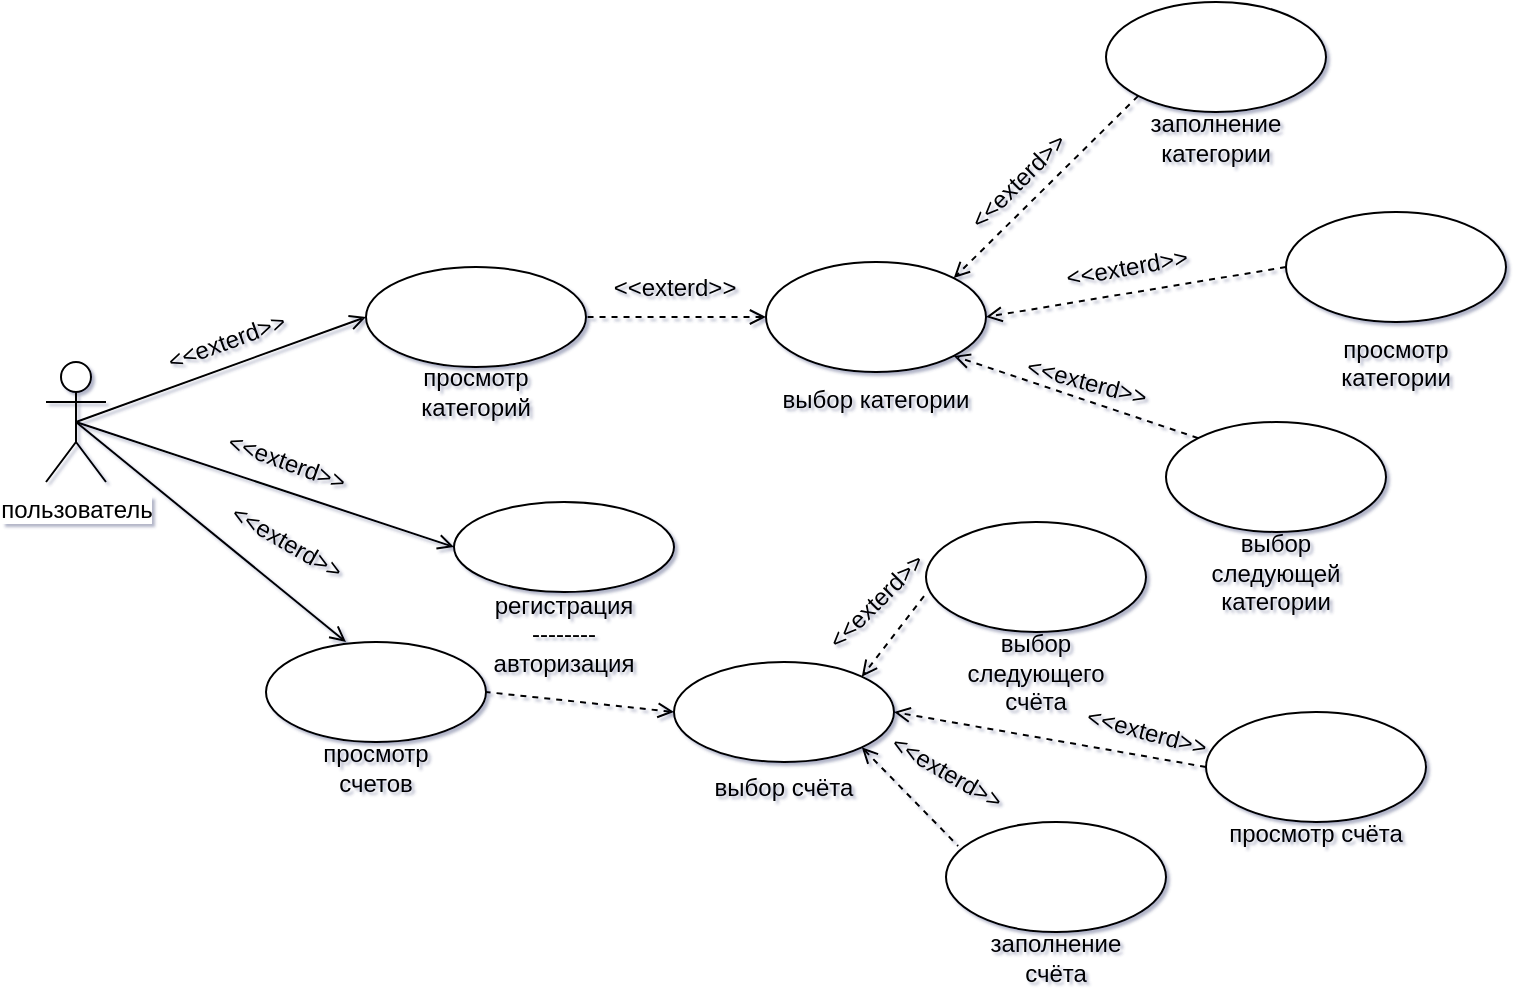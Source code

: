 <mxfile version="13.0.3" type="device"><diagram id="wGnT9DJ6nDSzSDZPZvJW" name="Page-1"><mxGraphModel dx="1086" dy="1026" grid="0" gridSize="10" guides="1" tooltips="1" connect="1" arrows="1" fold="1" page="0" pageScale="1" pageWidth="827" pageHeight="1169" math="0" shadow="1"><root><mxCell id="0"/><mxCell id="1" parent="0"/><mxCell id="Z2JWlc7KpOJHbXLUqtQW-6" value="&lt;div&gt;регистрация&lt;/div&gt;&lt;div&gt;--------&lt;/div&gt;&lt;div&gt;авторизация&lt;/div&gt;" style="ellipse;whiteSpace=wrap;html=1;spacing=26;spacingTop=87;" parent="1" vertex="1"><mxGeometry x="304" y="160" width="110" height="45" as="geometry"/></mxCell><mxCell id="Z2JWlc7KpOJHbXLUqtQW-1" value="пользователь" style="shape=umlActor;verticalLabelPosition=bottom;labelBackgroundColor=#ffffff;verticalAlign=top;html=1;" parent="1" vertex="1"><mxGeometry x="100" y="90" width="30" height="60" as="geometry"/></mxCell><mxCell id="Z2JWlc7KpOJHbXLUqtQW-3" value="&lt;br&gt;выбор категории" style="ellipse;whiteSpace=wrap;html=1;spacingTop=67;spacing=9;" parent="1" vertex="1"><mxGeometry x="460" y="40" width="110" height="55" as="geometry"/></mxCell><mxCell id="Z2JWlc7KpOJHbXLUqtQW-5" value="просмотр категорий" style="ellipse;whiteSpace=wrap;html=1;spacingTop=75;spacing=17;" parent="1" vertex="1"><mxGeometry x="260" y="42.5" width="110" height="50" as="geometry"/></mxCell><mxCell id="Z2JWlc7KpOJHbXLUqtQW-13" value="" style="endArrow=none;html=1;entryX=0.5;entryY=0.5;entryDx=0;entryDy=0;entryPerimeter=0;exitX=0;exitY=0.5;exitDx=0;exitDy=0;startArrow=open;startFill=0;" parent="1" source="Z2JWlc7KpOJHbXLUqtQW-5" target="Z2JWlc7KpOJHbXLUqtQW-1" edge="1"><mxGeometry width="50" height="50" relative="1" as="geometry"><mxPoint x="570" y="310" as="sourcePoint"/><mxPoint x="620" y="260" as="targetPoint"/></mxGeometry></mxCell><mxCell id="Z2JWlc7KpOJHbXLUqtQW-14" value="" style="endArrow=none;html=1;entryX=0.5;entryY=0.5;entryDx=0;entryDy=0;entryPerimeter=0;exitX=0;exitY=0.5;exitDx=0;exitDy=0;startArrow=open;startFill=0;" parent="1" source="Z2JWlc7KpOJHbXLUqtQW-6" target="Z2JWlc7KpOJHbXLUqtQW-1" edge="1"><mxGeometry width="50" height="50" relative="1" as="geometry"><mxPoint x="570" y="310" as="sourcePoint"/><mxPoint x="620" y="260" as="targetPoint"/></mxGeometry></mxCell><mxCell id="Z2JWlc7KpOJHbXLUqtQW-15" value="" style="endArrow=none;dashed=1;html=1;entryX=1;entryY=0.5;entryDx=0;entryDy=0;exitX=0;exitY=0.5;exitDx=0;exitDy=0;startArrow=open;startFill=0;" parent="1" source="Z2JWlc7KpOJHbXLUqtQW-3" target="Z2JWlc7KpOJHbXLUqtQW-5" edge="1"><mxGeometry width="50" height="50" relative="1" as="geometry"><mxPoint x="570" y="310" as="sourcePoint"/><mxPoint x="620" y="260" as="targetPoint"/></mxGeometry></mxCell><mxCell id="Z2JWlc7KpOJHbXLUqtQW-27" value="&amp;lt;&amp;lt;exterd&amp;gt;&amp;gt;" style="text;html=1;align=center;verticalAlign=middle;resizable=0;points=[];autosize=1;rotation=20;" parent="1" vertex="1"><mxGeometry x="180" y="130" width="80" height="20" as="geometry"/></mxCell><mxCell id="Z2JWlc7KpOJHbXLUqtQW-28" value="&amp;lt;&amp;lt;exterd&amp;gt;&amp;gt;" style="text;html=1;align=center;verticalAlign=middle;resizable=0;points=[];autosize=1;rotation=-20;" parent="1" vertex="1"><mxGeometry x="150" y="70" width="80" height="20" as="geometry"/></mxCell><mxCell id="Z2JWlc7KpOJHbXLUqtQW-29" value="&amp;lt;&amp;lt;exterd&amp;gt;&amp;gt;" style="text;html=1;align=center;verticalAlign=middle;resizable=0;points=[];autosize=1;rotation=0;" parent="1" vertex="1"><mxGeometry x="373.5" y="42.5" width="80" height="20" as="geometry"/></mxCell><mxCell id="Z2JWlc7KpOJHbXLUqtQW-37" value="&lt;br&gt;заполнение категории" style="ellipse;whiteSpace=wrap;html=1;spacingTop=67;spacing=9;" parent="1" vertex="1"><mxGeometry x="630" y="-90" width="110" height="55" as="geometry"/></mxCell><mxCell id="Z2JWlc7KpOJHbXLUqtQW-38" value="&lt;br&gt;&lt;br&gt;просмотр категории" style="ellipse;whiteSpace=wrap;html=1;spacingTop=67;spacing=9;" parent="1" vertex="1"><mxGeometry x="720" y="15" width="110" height="55" as="geometry"/></mxCell><mxCell id="Z2JWlc7KpOJHbXLUqtQW-39" value="&lt;br&gt;&lt;br&gt;выбор следующей категории" style="ellipse;whiteSpace=wrap;html=1;spacingTop=67;spacing=9;" parent="1" vertex="1"><mxGeometry x="660" y="120" width="110" height="55" as="geometry"/></mxCell><mxCell id="Z2JWlc7KpOJHbXLUqtQW-40" value="" style="endArrow=open;dashed=1;html=1;entryX=1;entryY=0;entryDx=0;entryDy=0;exitX=0;exitY=1;exitDx=0;exitDy=0;startArrow=none;startFill=0;endFill=0;" parent="1" source="Z2JWlc7KpOJHbXLUqtQW-37" target="Z2JWlc7KpOJHbXLUqtQW-3" edge="1"><mxGeometry width="50" height="50" relative="1" as="geometry"><mxPoint x="470" y="77.5" as="sourcePoint"/><mxPoint x="380" y="77.5" as="targetPoint"/></mxGeometry></mxCell><mxCell id="Z2JWlc7KpOJHbXLUqtQW-41" value="" style="endArrow=open;dashed=1;html=1;entryX=1;entryY=0.5;entryDx=0;entryDy=0;exitX=0;exitY=0.5;exitDx=0;exitDy=0;startArrow=none;startFill=0;endFill=0;" parent="1" source="Z2JWlc7KpOJHbXLUqtQW-38" target="Z2JWlc7KpOJHbXLUqtQW-3" edge="1"><mxGeometry width="50" height="50" relative="1" as="geometry"><mxPoint x="625.754" y="1.766" as="sourcePoint"/><mxPoint x="564.246" y="58.234" as="targetPoint"/></mxGeometry></mxCell><mxCell id="Z2JWlc7KpOJHbXLUqtQW-42" value="" style="endArrow=open;dashed=1;html=1;entryX=1;entryY=1;entryDx=0;entryDy=0;exitX=0;exitY=0;exitDx=0;exitDy=0;startArrow=none;startFill=0;endFill=0;" parent="1" source="Z2JWlc7KpOJHbXLUqtQW-39" target="Z2JWlc7KpOJHbXLUqtQW-3" edge="1"><mxGeometry width="50" height="50" relative="1" as="geometry"><mxPoint x="730" y="52.5" as="sourcePoint"/><mxPoint x="580" y="77.5" as="targetPoint"/></mxGeometry></mxCell><mxCell id="Z2JWlc7KpOJHbXLUqtQW-46" value="&amp;lt;&amp;lt;exterd&amp;gt;&amp;gt;" style="text;html=1;align=center;verticalAlign=middle;resizable=0;points=[];autosize=1;rotation=-45;" parent="1" vertex="1"><mxGeometry x="546" y="-10" width="80" height="20" as="geometry"/></mxCell><mxCell id="Z2JWlc7KpOJHbXLUqtQW-47" value="&amp;lt;&amp;lt;exterd&amp;gt;&amp;gt;" style="text;html=1;align=center;verticalAlign=middle;resizable=0;points=[];autosize=1;rotation=-10;" parent="1" vertex="1"><mxGeometry x="600" y="32.5" width="80" height="20" as="geometry"/></mxCell><mxCell id="Z2JWlc7KpOJHbXLUqtQW-48" value="&amp;lt;&amp;lt;exterd&amp;gt;&amp;gt;" style="text;html=1;align=center;verticalAlign=middle;resizable=0;points=[];autosize=1;rotation=15;" parent="1" vertex="1"><mxGeometry x="580" y="90" width="80" height="20" as="geometry"/></mxCell><mxCell id="LuSftW5ccV1csc3FNNnx-7" value="" style="endArrow=none;html=1;startArrow=open;startFill=0;entryX=0.5;entryY=0.5;entryDx=0;entryDy=0;entryPerimeter=0;" parent="1" target="Z2JWlc7KpOJHbXLUqtQW-1" edge="1"><mxGeometry width="50" height="50" relative="1" as="geometry"><mxPoint x="250" y="230" as="sourcePoint"/><mxPoint x="120" y="120" as="targetPoint"/></mxGeometry></mxCell><mxCell id="LuSftW5ccV1csc3FNNnx-8" value="просмотр счетов" style="ellipse;whiteSpace=wrap;html=1;spacingTop=75;spacing=17;" parent="1" vertex="1"><mxGeometry x="210" y="230" width="110" height="50" as="geometry"/></mxCell><mxCell id="LuSftW5ccV1csc3FNNnx-9" value="&amp;lt;&amp;lt;exterd&amp;gt;&amp;gt;" style="text;html=1;align=center;verticalAlign=middle;resizable=0;points=[];autosize=1;rotation=30;" parent="1" vertex="1"><mxGeometry x="180" y="170" width="80" height="20" as="geometry"/></mxCell><mxCell id="LuSftW5ccV1csc3FNNnx-10" value="" style="endArrow=none;dashed=1;html=1;entryX=1;entryY=0.5;entryDx=0;entryDy=0;startArrow=open;startFill=0;exitX=0;exitY=0.5;exitDx=0;exitDy=0;" parent="1" source="LuSftW5ccV1csc3FNNnx-11" target="LuSftW5ccV1csc3FNNnx-8" edge="1"><mxGeometry width="50" height="50" relative="1" as="geometry"><mxPoint x="420" y="255" as="sourcePoint"/><mxPoint x="380" y="77.5" as="targetPoint"/></mxGeometry></mxCell><mxCell id="LuSftW5ccV1csc3FNNnx-11" value="выбор счёта" style="ellipse;whiteSpace=wrap;html=1;spacingTop=75;spacing=17;" parent="1" vertex="1"><mxGeometry x="414" y="240" width="110" height="50" as="geometry"/></mxCell><mxCell id="LuSftW5ccV1csc3FNNnx-12" value="&lt;br&gt;заполнение счёта" style="ellipse;whiteSpace=wrap;html=1;spacingTop=67;spacing=9;" parent="1" vertex="1"><mxGeometry x="550" y="320" width="110" height="55" as="geometry"/></mxCell><mxCell id="LuSftW5ccV1csc3FNNnx-13" value="просмотр счёта" style="ellipse;whiteSpace=wrap;html=1;spacingTop=67;spacing=9;" parent="1" vertex="1"><mxGeometry x="680" y="265" width="110" height="55" as="geometry"/></mxCell><mxCell id="LuSftW5ccV1csc3FNNnx-14" value="&lt;br&gt;&lt;br&gt;выбор следующего счёта" style="ellipse;whiteSpace=wrap;html=1;spacingTop=67;spacing=9;" parent="1" vertex="1"><mxGeometry x="540" y="170" width="110" height="55" as="geometry"/></mxCell><mxCell id="LuSftW5ccV1csc3FNNnx-15" value="" style="endArrow=open;dashed=1;html=1;entryX=1;entryY=0;entryDx=0;entryDy=0;exitX=-0.009;exitY=0.673;exitDx=0;exitDy=0;startArrow=none;startFill=0;endFill=0;exitPerimeter=0;" parent="1" source="LuSftW5ccV1csc3FNNnx-14" target="LuSftW5ccV1csc3FNNnx-11" edge="1"><mxGeometry width="50" height="50" relative="1" as="geometry"><mxPoint x="655.754" y="-33.234" as="sourcePoint"/><mxPoint x="564.246" y="58.234" as="targetPoint"/></mxGeometry></mxCell><mxCell id="LuSftW5ccV1csc3FNNnx-16" value="&amp;lt;&amp;lt;exterd&amp;gt;&amp;gt;" style="text;html=1;align=center;verticalAlign=middle;resizable=0;points=[];autosize=1;rotation=-45;" parent="1" vertex="1"><mxGeometry x="475" y="200" width="80" height="20" as="geometry"/></mxCell><mxCell id="LuSftW5ccV1csc3FNNnx-18" value="" style="endArrow=open;dashed=1;html=1;entryX=1;entryY=0.5;entryDx=0;entryDy=0;exitX=0;exitY=0.5;exitDx=0;exitDy=0;startArrow=none;startFill=0;endFill=0;" parent="1" source="LuSftW5ccV1csc3FNNnx-13" target="LuSftW5ccV1csc3FNNnx-11" edge="1"><mxGeometry width="50" height="50" relative="1" as="geometry"><mxPoint x="730" y="52.5" as="sourcePoint"/><mxPoint x="580" y="77.5" as="targetPoint"/></mxGeometry></mxCell><mxCell id="LuSftW5ccV1csc3FNNnx-23" value="&amp;lt;&amp;lt;exterd&amp;gt;&amp;gt;" style="text;html=1;align=center;verticalAlign=middle;resizable=0;points=[];autosize=1;rotation=15;" parent="1" vertex="1"><mxGeometry x="610" y="265" width="80" height="20" as="geometry"/></mxCell><mxCell id="LuSftW5ccV1csc3FNNnx-24" value="" style="endArrow=none;dashed=1;html=1;entryX=0.055;entryY=0.218;entryDx=0;entryDy=0;startArrow=open;startFill=0;exitX=1;exitY=1;exitDx=0;exitDy=0;entryPerimeter=0;" parent="1" source="LuSftW5ccV1csc3FNNnx-11" target="LuSftW5ccV1csc3FNNnx-12" edge="1"><mxGeometry width="50" height="50" relative="1" as="geometry"><mxPoint x="424" y="275" as="sourcePoint"/><mxPoint x="330" y="265" as="targetPoint"/></mxGeometry></mxCell><mxCell id="LuSftW5ccV1csc3FNNnx-25" value="&amp;lt;&amp;lt;exterd&amp;gt;&amp;gt;" style="text;html=1;align=center;verticalAlign=middle;resizable=0;points=[];autosize=1;rotation=30;" parent="1" vertex="1"><mxGeometry x="510" y="285" width="80" height="20" as="geometry"/></mxCell></root></mxGraphModel></diagram></mxfile>